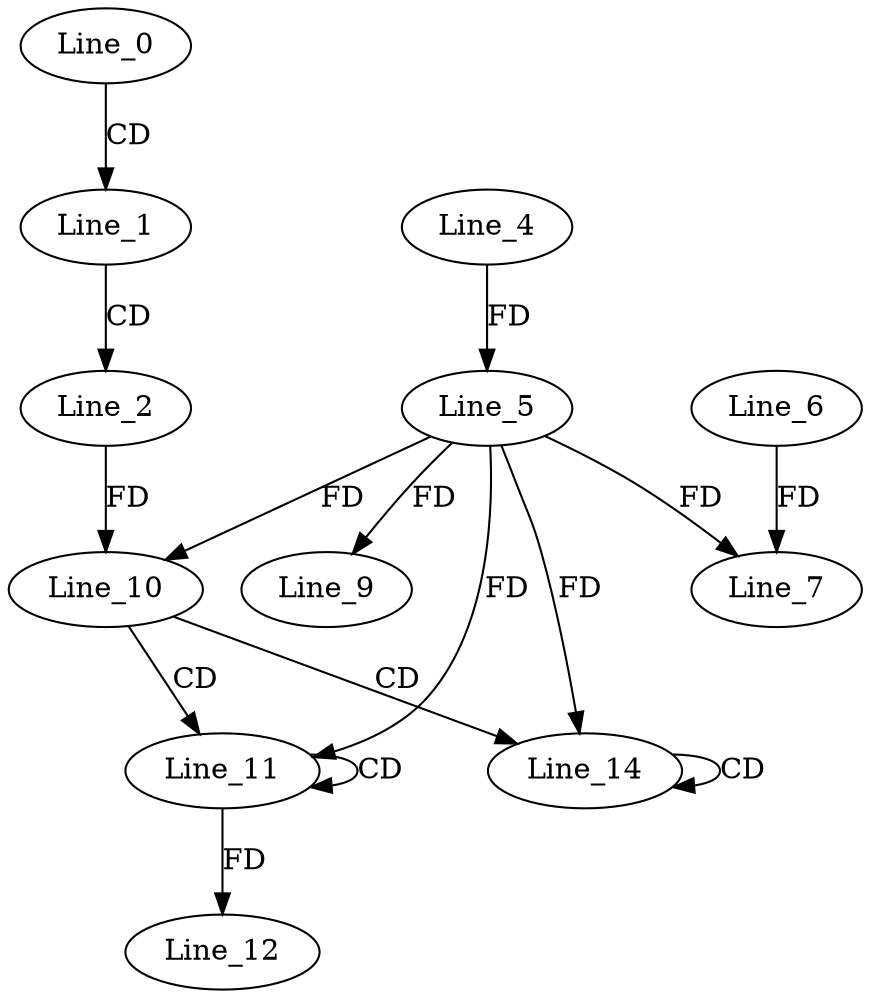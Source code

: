 digraph G {
  Line_0;
  Line_1;
  Line_2;
  Line_4;
  Line_5;
  Line_5;
  Line_7;
  Line_6;
  Line_7;
  Line_9;
  Line_10;
  Line_10;
  Line_11;
  Line_11;
  Line_11;
  Line_11;
  Line_12;
  Line_14;
  Line_14;
  Line_14;
  Line_14;
  Line_0 -> Line_1 [ label="CD" ];
  Line_1 -> Line_2 [ label="CD" ];
  Line_4 -> Line_5 [ label="FD" ];
  Line_5 -> Line_7 [ label="FD" ];
  Line_6 -> Line_7 [ label="FD" ];
  Line_5 -> Line_9 [ label="FD" ];
  Line_2 -> Line_10 [ label="FD" ];
  Line_5 -> Line_10 [ label="FD" ];
  Line_10 -> Line_11 [ label="CD" ];
  Line_11 -> Line_11 [ label="CD" ];
  Line_5 -> Line_11 [ label="FD" ];
  Line_11 -> Line_12 [ label="FD" ];
  Line_10 -> Line_14 [ label="CD" ];
  Line_14 -> Line_14 [ label="CD" ];
  Line_5 -> Line_14 [ label="FD" ];
}
